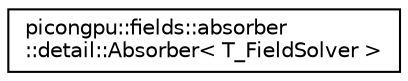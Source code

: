 digraph "Graphical Class Hierarchy"
{
 // LATEX_PDF_SIZE
  edge [fontname="Helvetica",fontsize="10",labelfontname="Helvetica",labelfontsize="10"];
  node [fontname="Helvetica",fontsize="10",shape=record];
  rankdir="LR";
  Node0 [label="picongpu::fields::absorber\l::detail::Absorber\< T_FieldSolver \>",height=0.2,width=0.4,color="black", fillcolor="white", style="filled",URL="$structpicongpu_1_1fields_1_1absorber_1_1detail_1_1_absorber.html",tooltip="Absorber wrapper."];
}
